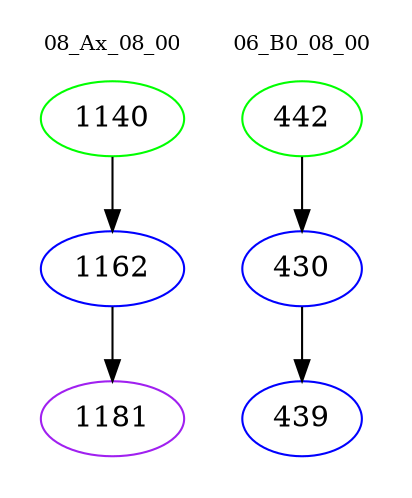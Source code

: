 digraph{
subgraph cluster_0 {
color = white
label = "08_Ax_08_00";
fontsize=10;
T0_1140 [label="1140", color="green"]
T0_1140 -> T0_1162 [color="black"]
T0_1162 [label="1162", color="blue"]
T0_1162 -> T0_1181 [color="black"]
T0_1181 [label="1181", color="purple"]
}
subgraph cluster_1 {
color = white
label = "06_B0_08_00";
fontsize=10;
T1_442 [label="442", color="green"]
T1_442 -> T1_430 [color="black"]
T1_430 [label="430", color="blue"]
T1_430 -> T1_439 [color="black"]
T1_439 [label="439", color="blue"]
}
}
